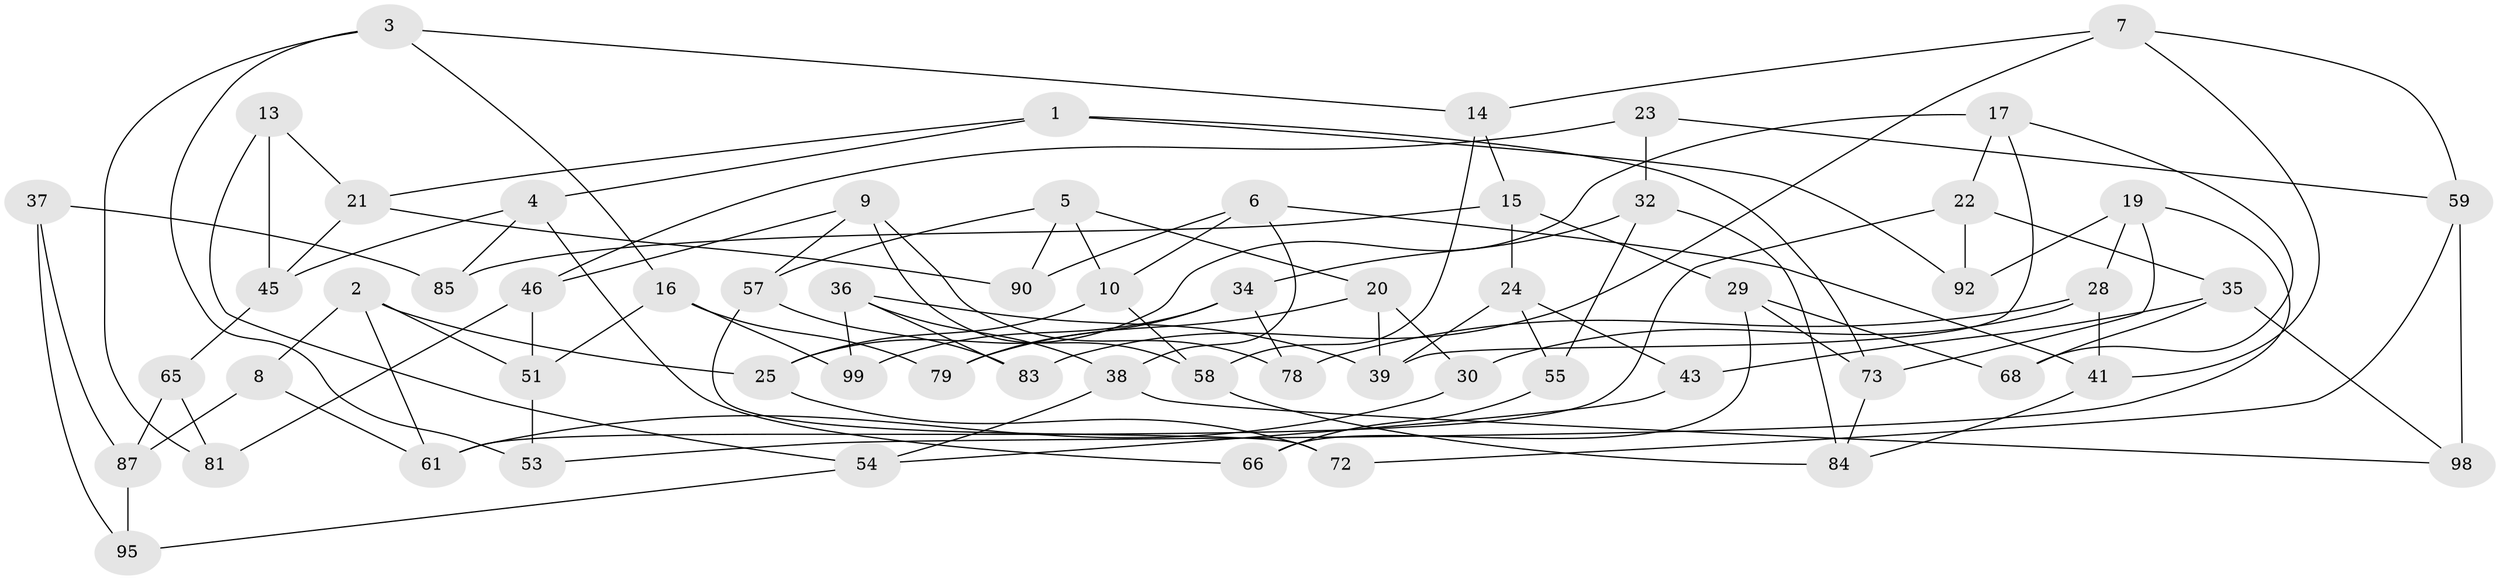 // original degree distribution, {3: 1.0}
// Generated by graph-tools (version 1.1) at 2025/11/02/21/25 10:11:15]
// undirected, 61 vertices, 111 edges
graph export_dot {
graph [start="1"]
  node [color=gray90,style=filled];
  1 [super="+64"];
  2 [super="+11"];
  3 [super="+27"];
  4 [super="+70"];
  5 [super="+26"];
  6 [super="+18"];
  7 [super="+71"];
  8;
  9 [super="+12"];
  10 [super="+74"];
  13;
  14 [super="+75"];
  15 [super="+69"];
  16 [super="+82"];
  17 [super="+76"];
  19 [super="+50"];
  20 [super="+89"];
  21 [super="+33"];
  22 [super="+77"];
  23;
  24 [super="+44"];
  25 [super="+31"];
  28 [super="+86"];
  29 [super="+49"];
  30;
  32 [super="+52"];
  34 [super="+100"];
  35 [super="+40"];
  36 [super="+56"];
  37;
  38 [super="+48"];
  39 [super="+47"];
  41 [super="+42"];
  43;
  45 [super="+91"];
  46 [super="+94"];
  51 [super="+63"];
  53;
  54 [super="+60"];
  55;
  57 [super="+88"];
  58 [super="+67"];
  59 [super="+93"];
  61 [super="+62"];
  65;
  66;
  68;
  72;
  73 [super="+80"];
  78;
  79;
  81;
  83;
  84 [super="+96"];
  85;
  87 [super="+97"];
  90;
  92;
  95;
  98;
  99;
  1 -- 73;
  1 -- 92;
  1 -- 21;
  1 -- 4;
  2 -- 8;
  2 -- 61;
  2 -- 25;
  2 -- 51;
  3 -- 53;
  3 -- 14;
  3 -- 16;
  3 -- 81;
  4 -- 66;
  4 -- 45;
  4 -- 85;
  5 -- 57;
  5 -- 90;
  5 -- 20;
  5 -- 10;
  6 -- 90;
  6 -- 41;
  6 -- 38;
  6 -- 10;
  7 -- 41;
  7 -- 83;
  7 -- 59;
  7 -- 14;
  8 -- 61;
  8 -- 87;
  9 -- 78;
  9 -- 46;
  9 -- 58;
  9 -- 57;
  10 -- 58;
  10 -- 25;
  13 -- 54;
  13 -- 21;
  13 -- 45;
  14 -- 15;
  14 -- 58;
  15 -- 85;
  15 -- 29;
  15 -- 24;
  16 -- 99;
  16 -- 79;
  16 -- 51;
  17 -- 68;
  17 -- 39;
  17 -- 22;
  17 -- 25;
  19 -- 28;
  19 -- 53;
  19 -- 92;
  19 -- 73;
  20 -- 79;
  20 -- 30;
  20 -- 39;
  21 -- 90;
  21 -- 45;
  22 -- 35;
  22 -- 92;
  22 -- 61;
  23 -- 59;
  23 -- 46;
  23 -- 32;
  24 -- 55;
  24 -- 43;
  24 -- 39;
  25 -- 72;
  28 -- 78;
  28 -- 30;
  28 -- 41;
  29 -- 73;
  29 -- 66;
  29 -- 68;
  30 -- 61;
  32 -- 55;
  32 -- 84;
  32 -- 34;
  34 -- 99;
  34 -- 78;
  34 -- 79;
  35 -- 98;
  35 -- 68;
  35 -- 43;
  36 -- 99;
  36 -- 83;
  36 -- 38;
  36 -- 39;
  37 -- 95;
  37 -- 85;
  37 -- 87;
  38 -- 98;
  38 -- 54;
  41 -- 84;
  43 -- 54;
  45 -- 65;
  46 -- 81;
  46 -- 51;
  51 -- 53;
  54 -- 95;
  55 -- 66;
  57 -- 72;
  57 -- 83;
  58 -- 84;
  59 -- 72;
  59 -- 98;
  65 -- 81;
  65 -- 87;
  73 -- 84;
  87 -- 95;
}
